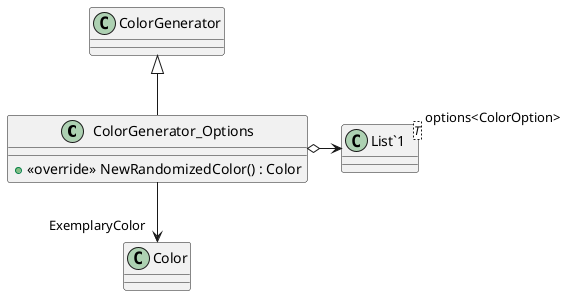 @startuml
class ColorGenerator_Options {
    + <<override>> NewRandomizedColor() : Color
}
class "List`1"<T> {
}
ColorGenerator <|-- ColorGenerator_Options
ColorGenerator_Options o-> "options<ColorOption>" "List`1"
ColorGenerator_Options --> "ExemplaryColor" Color
@enduml
